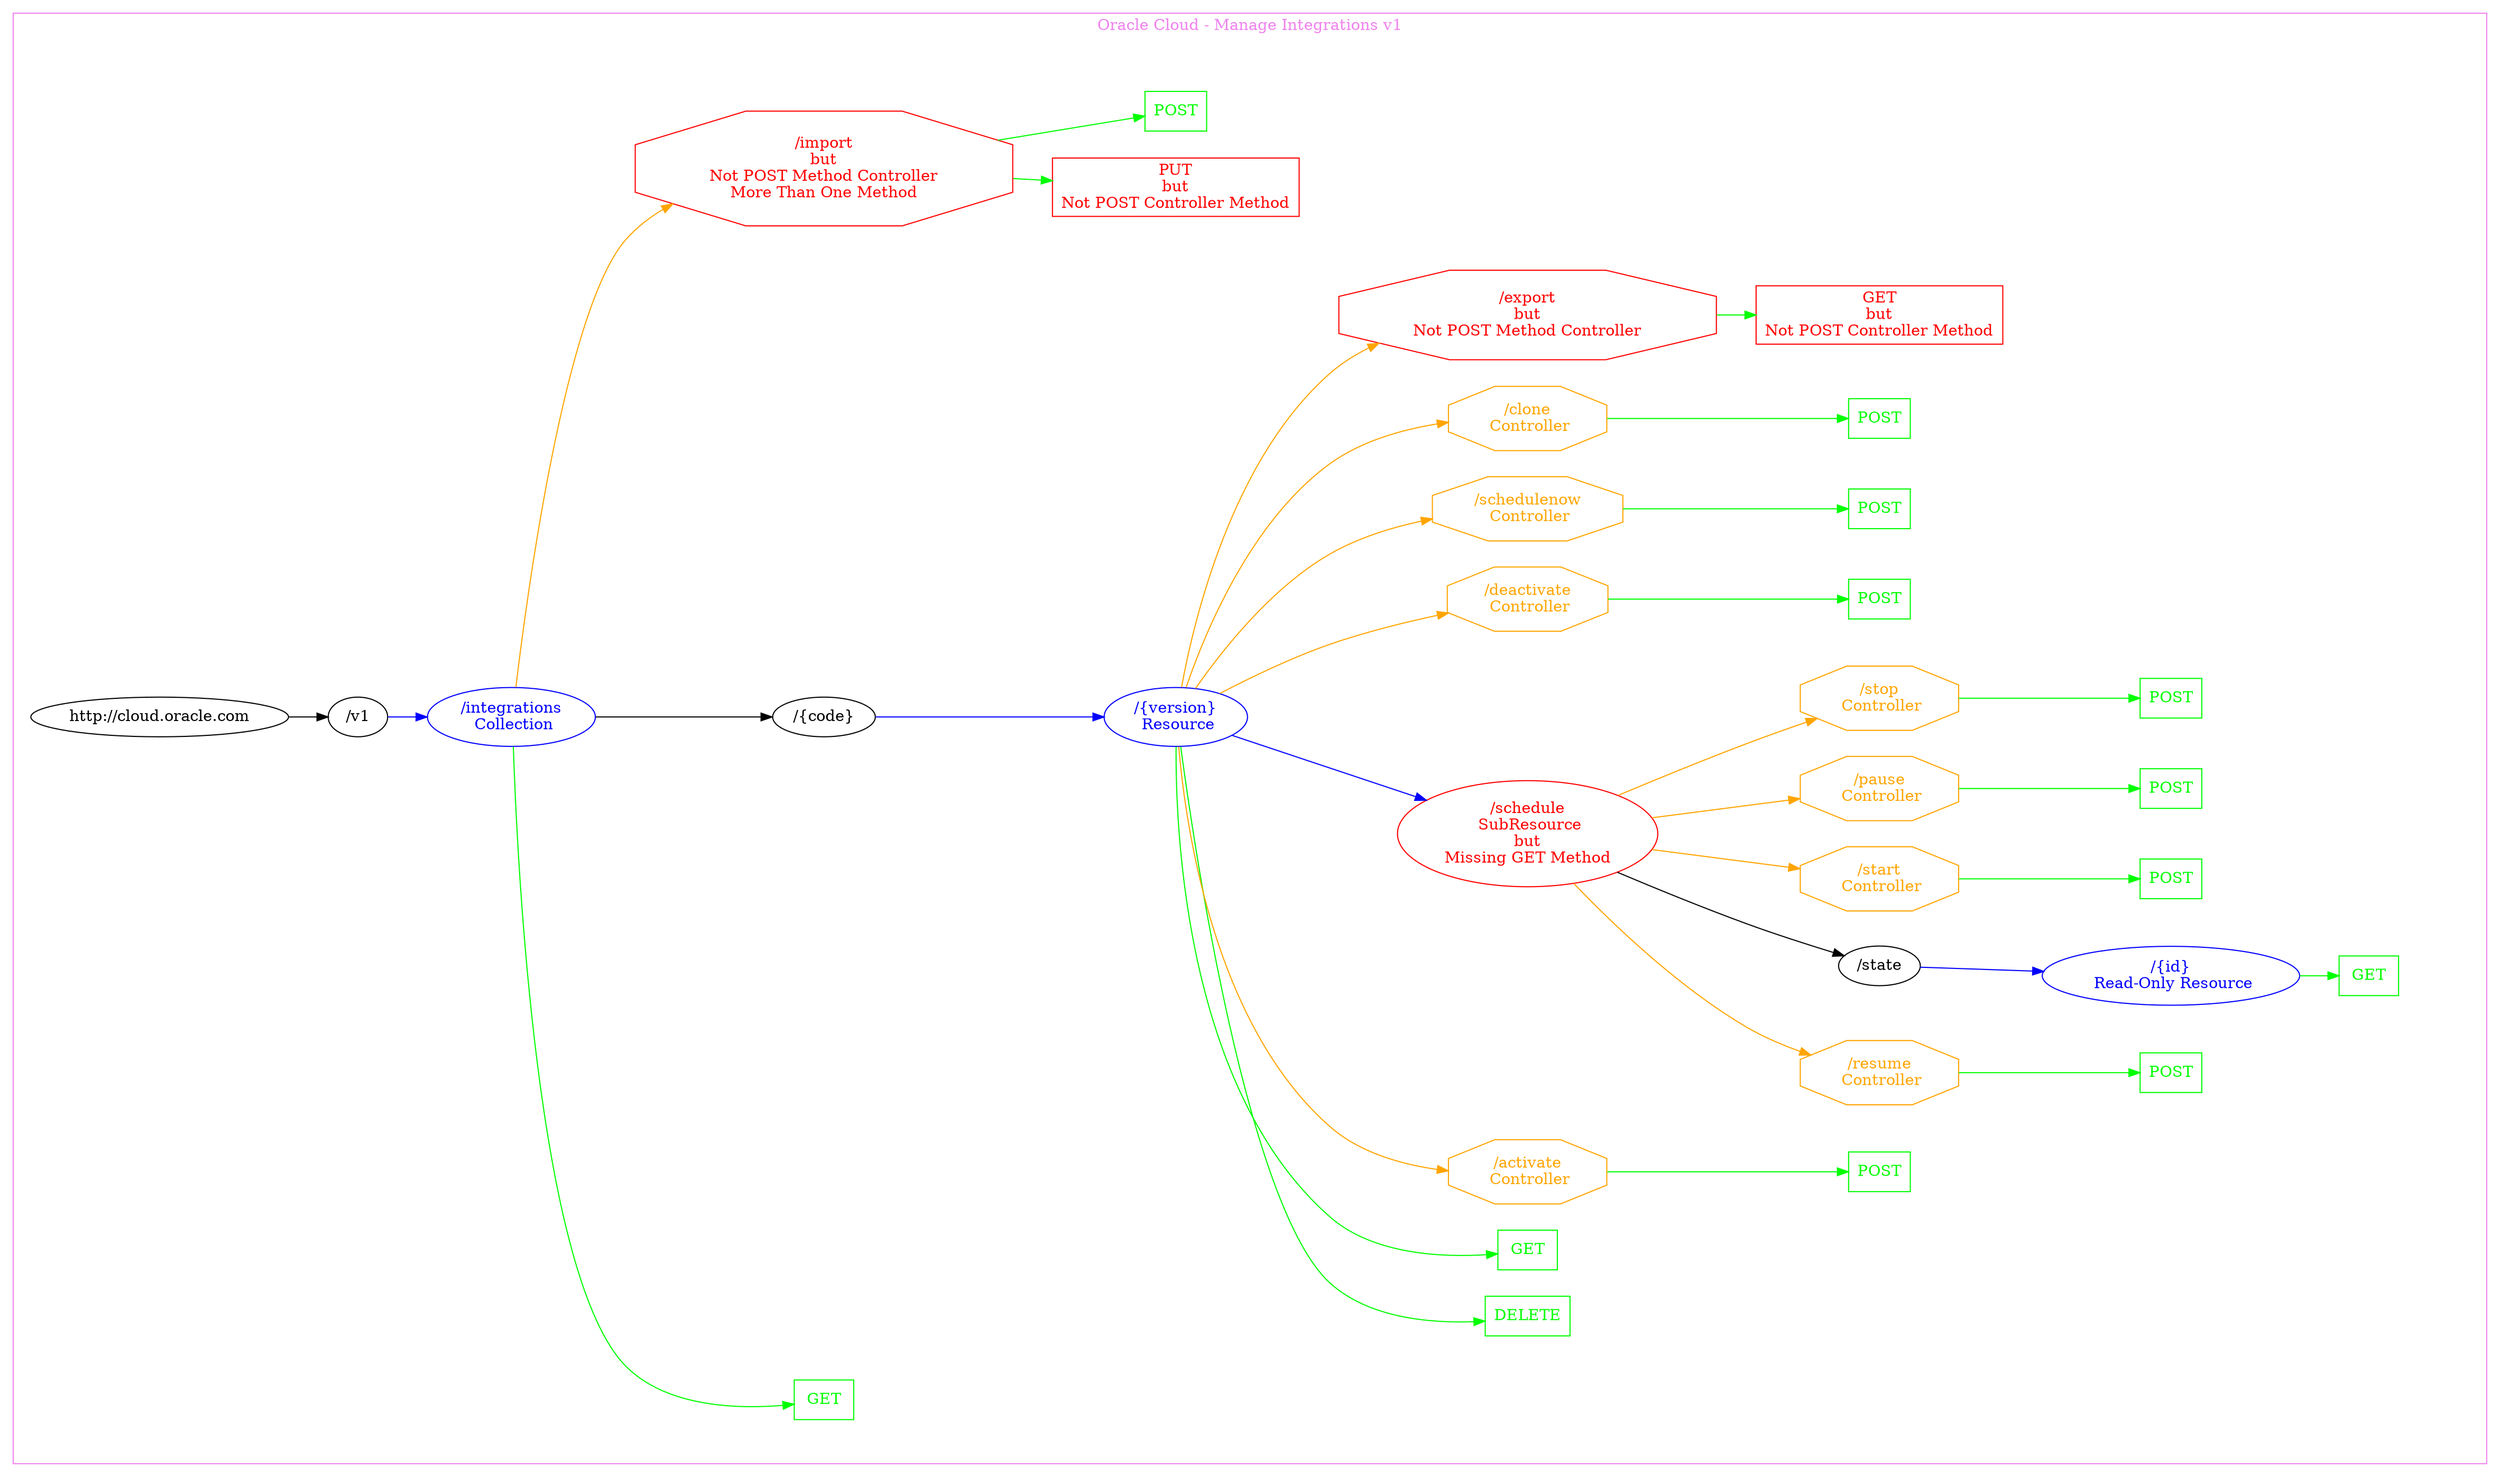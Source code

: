 digraph Cloud_Computing_REST_API {
rankdir="LR";
subgraph cluster_0 {
label="Oracle Cloud - Manage Integrations v1"
color=violet
fontcolor=violet
subgraph cluster_1 {
label=""
color=white
fontcolor=white
node1 [label="http://cloud.oracle.com", shape="ellipse", color="black", fontcolor="black"]
node1 -> node2 [color="black", fontcolor="black"]
subgraph cluster_2 {
label=""
color=white
fontcolor=white
node2 [label="/v1", shape="ellipse", color="black", fontcolor="black"]
node2 -> node3 [color="blue", fontcolor="blue"]
subgraph cluster_3 {
label=""
color=white
fontcolor=white
node3 [label="/integrations\n Collection", shape="ellipse", color="blue", fontcolor="blue"]
node3 -> node4 [color="green", fontcolor="green"]
subgraph cluster_4 {
label=""
color=white
fontcolor=white
node4 [label="GET", shape="box", color="green", fontcolor="green"]
}
node3 -> node5 [color="black", fontcolor="black"]
subgraph cluster_5 {
label=""
color=white
fontcolor=white
node5 [label="/{code}", shape="ellipse", color="black", fontcolor="black"]
node5 -> node6 [color="blue", fontcolor="blue"]
subgraph cluster_6 {
label=""
color=white
fontcolor=white
node6 [label="/{version}\n Resource", shape="ellipse", color="blue", fontcolor="blue"]
node6 -> node7 [color="green", fontcolor="green"]
subgraph cluster_7 {
label=""
color=white
fontcolor=white
node7 [label="DELETE", shape="box", color="green", fontcolor="green"]
}
node6 -> node8 [color="green", fontcolor="green"]
subgraph cluster_8 {
label=""
color=white
fontcolor=white
node8 [label="GET", shape="box", color="green", fontcolor="green"]
}
node6 -> node9 [color="orange", fontcolor="orange"]
subgraph cluster_9 {
label=""
color=white
fontcolor=white
node9 [label="/activate\n Controller", shape="octagon", color="orange", fontcolor="orange"]
node9 -> node10 [color="green", fontcolor="green"]
subgraph cluster_10 {
label=""
color=white
fontcolor=white
node10 [label="POST", shape="box", color="green", fontcolor="green"]
}
}
node6 -> node11 [color="blue", fontcolor="blue"]
subgraph cluster_11 {
label=""
color=white
fontcolor=white
node11 [label="/schedule\n SubResource\nbut\nMissing GET Method", shape="ellipse", color="red", fontcolor="red"]
node11 -> node12 [color="orange", fontcolor="orange"]
subgraph cluster_12 {
label=""
color=white
fontcolor=white
node12 [label="/resume\n Controller", shape="octagon", color="orange", fontcolor="orange"]
node12 -> node13 [color="green", fontcolor="green"]
subgraph cluster_13 {
label=""
color=white
fontcolor=white
node13 [label="POST", shape="box", color="green", fontcolor="green"]
}
}
node11 -> node14 [color="black", fontcolor="black"]
subgraph cluster_14 {
label=""
color=white
fontcolor=white
node14 [label="/state", shape="ellipse", color="black", fontcolor="black"]
node14 -> node15 [color="blue", fontcolor="blue"]
subgraph cluster_15 {
label=""
color=white
fontcolor=white
node15 [label="/{id}\n Read-Only Resource", shape="ellipse", color="blue", fontcolor="blue"]
node15 -> node16 [color="green", fontcolor="green"]
subgraph cluster_16 {
label=""
color=white
fontcolor=white
node16 [label="GET", shape="box", color="green", fontcolor="green"]
}
}
}
node11 -> node17 [color="orange", fontcolor="orange"]
subgraph cluster_17 {
label=""
color=white
fontcolor=white
node17 [label="/start\n Controller", shape="octagon", color="orange", fontcolor="orange"]
node17 -> node18 [color="green", fontcolor="green"]
subgraph cluster_18 {
label=""
color=white
fontcolor=white
node18 [label="POST", shape="box", color="green", fontcolor="green"]
}
}
node11 -> node19 [color="orange", fontcolor="orange"]
subgraph cluster_19 {
label=""
color=white
fontcolor=white
node19 [label="/pause\n Controller", shape="octagon", color="orange", fontcolor="orange"]
node19 -> node20 [color="green", fontcolor="green"]
subgraph cluster_20 {
label=""
color=white
fontcolor=white
node20 [label="POST", shape="box", color="green", fontcolor="green"]
}
}
node11 -> node21 [color="orange", fontcolor="orange"]
subgraph cluster_21 {
label=""
color=white
fontcolor=white
node21 [label="/stop\n Controller", shape="octagon", color="orange", fontcolor="orange"]
node21 -> node22 [color="green", fontcolor="green"]
subgraph cluster_22 {
label=""
color=white
fontcolor=white
node22 [label="POST", shape="box", color="green", fontcolor="green"]
}
}
}
node6 -> node23 [color="orange", fontcolor="orange"]
subgraph cluster_23 {
label=""
color=white
fontcolor=white
node23 [label="/deactivate\n Controller", shape="octagon", color="orange", fontcolor="orange"]
node23 -> node24 [color="green", fontcolor="green"]
subgraph cluster_24 {
label=""
color=white
fontcolor=white
node24 [label="POST", shape="box", color="green", fontcolor="green"]
}
}
node6 -> node25 [color="orange", fontcolor="orange"]
subgraph cluster_25 {
label=""
color=white
fontcolor=white
node25 [label="/schedulenow\n Controller", shape="octagon", color="orange", fontcolor="orange"]
node25 -> node26 [color="green", fontcolor="green"]
subgraph cluster_26 {
label=""
color=white
fontcolor=white
node26 [label="POST", shape="box", color="green", fontcolor="green"]
}
}
node6 -> node27 [color="orange", fontcolor="orange"]
subgraph cluster_27 {
label=""
color=white
fontcolor=white
node27 [label="/clone\n Controller", shape="octagon", color="orange", fontcolor="orange"]
node27 -> node28 [color="green", fontcolor="green"]
subgraph cluster_28 {
label=""
color=white
fontcolor=white
node28 [label="POST", shape="box", color="green", fontcolor="green"]
}
}
node6 -> node29 [color="orange", fontcolor="orange"]
subgraph cluster_29 {
label=""
color=white
fontcolor=white
node29 [label="/export\nbut\nNot POST Method Controller", shape="octagon", color="red", fontcolor="red"]
node29 -> node30 [color="green", fontcolor="green"]
subgraph cluster_30 {
label=""
color=white
fontcolor=white
node30 [label="GET\nbut\nNot POST Controller Method", shape="box", color="red", fontcolor="red"]
}
}
}
}
node3 -> node31 [color="orange", fontcolor="orange"]
subgraph cluster_31 {
label=""
color=white
fontcolor=white
node31 [label="/import\nbut\nNot POST Method Controller\nMore Than One Method", shape="octagon", color="red", fontcolor="red"]
node31 -> node32 [color="green", fontcolor="green"]
subgraph cluster_32 {
label=""
color=white
fontcolor=white
node32 [label="PUT\nbut\nNot POST Controller Method", shape="box", color="red", fontcolor="red"]
}
node31 -> node33 [color="green", fontcolor="green"]
subgraph cluster_33 {
label=""
color=white
fontcolor=white
node33 [label="POST", shape="box", color="green", fontcolor="green"]
}
}
}
}
}
}
}
